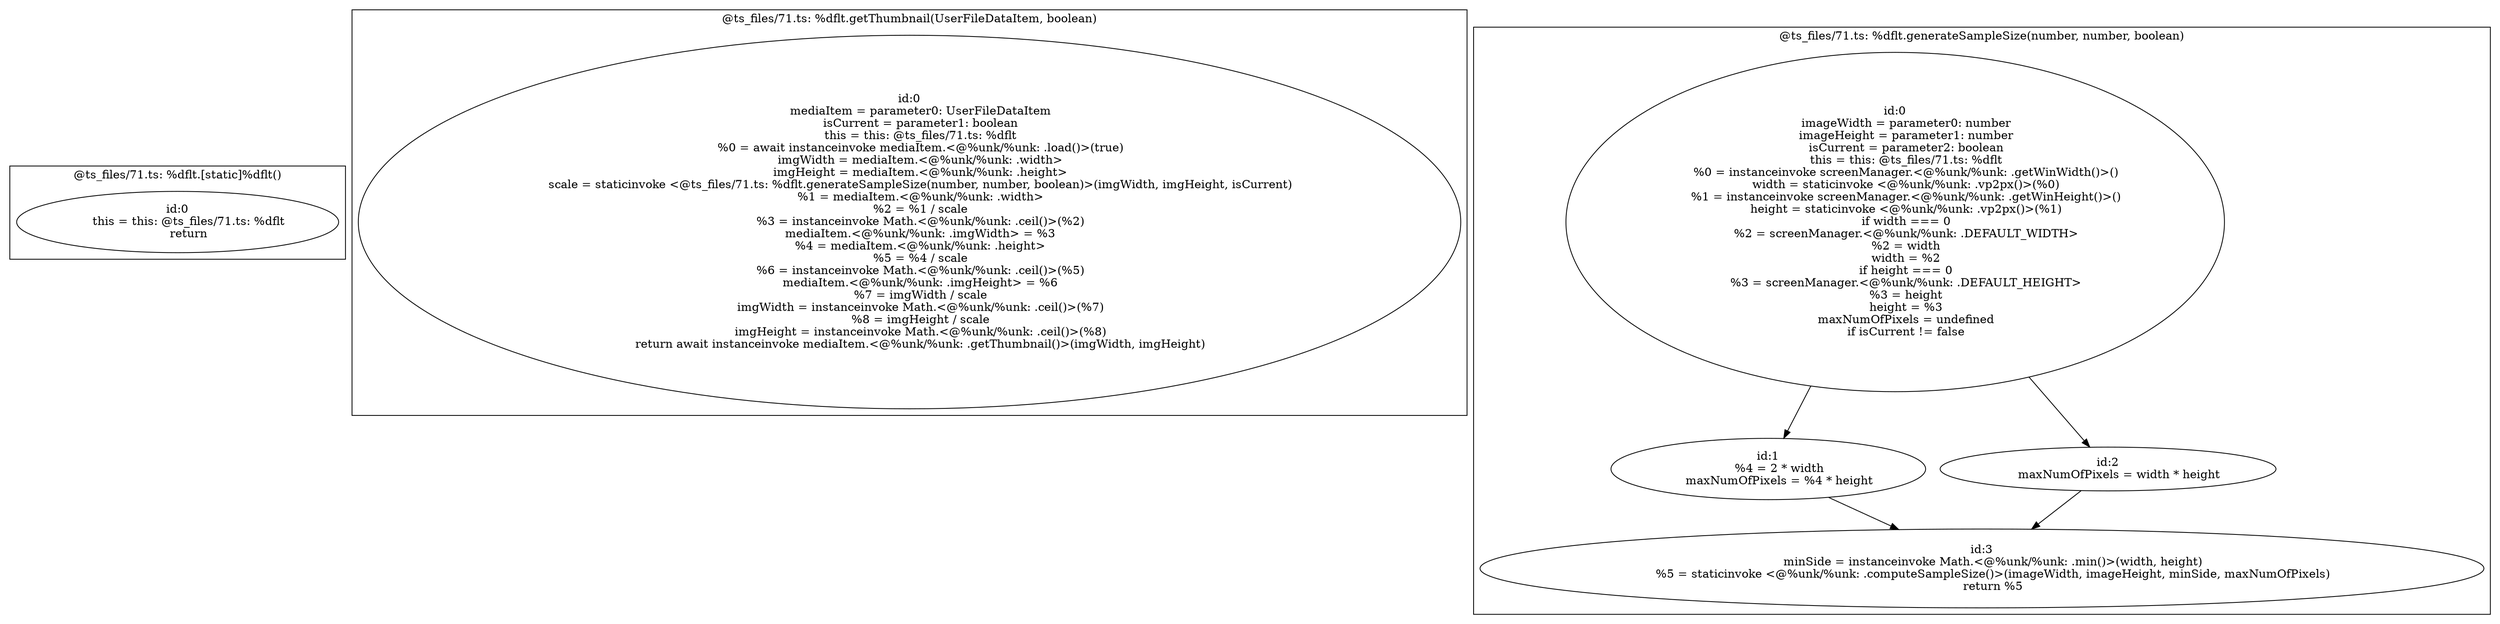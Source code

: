 digraph "71.ts" {
subgraph "cluster_@ts_files/71.ts: %dflt.[static]%dflt()" {
  label="@ts_files/71.ts: %dflt.[static]%dflt()";
  Node33240 [label="id:0
      this = this: @ts_files/71.ts: %dflt
      return"];
}
subgraph "cluster_@ts_files/71.ts: %dflt.getThumbnail(UserFileDataItem, boolean)" {
  label="@ts_files/71.ts: %dflt.getThumbnail(UserFileDataItem, boolean)";
  Node56690 [label="id:0
      mediaItem = parameter0: UserFileDataItem
      isCurrent = parameter1: boolean
      this = this: @ts_files/71.ts: %dflt
      %0 = await instanceinvoke mediaItem.<@%unk/%unk: .load()>(true)
      imgWidth = mediaItem.<@%unk/%unk: .width>
      imgHeight = mediaItem.<@%unk/%unk: .height>
      scale = staticinvoke <@ts_files/71.ts: %dflt.generateSampleSize(number, number, boolean)>(imgWidth, imgHeight, isCurrent)
      %1 = mediaItem.<@%unk/%unk: .width>
      %2 = %1 / scale
      %3 = instanceinvoke Math.<@%unk/%unk: .ceil()>(%2)
      mediaItem.<@%unk/%unk: .imgWidth> = %3
      %4 = mediaItem.<@%unk/%unk: .height>
      %5 = %4 / scale
      %6 = instanceinvoke Math.<@%unk/%unk: .ceil()>(%5)
      mediaItem.<@%unk/%unk: .imgHeight> = %6
      %7 = imgWidth / scale
      imgWidth = instanceinvoke Math.<@%unk/%unk: .ceil()>(%7)
      %8 = imgHeight / scale
      imgHeight = instanceinvoke Math.<@%unk/%unk: .ceil()>(%8)
      return await instanceinvoke mediaItem.<@%unk/%unk: .getThumbnail()>(imgWidth, imgHeight)"];
}
subgraph "cluster_@ts_files/71.ts: %dflt.generateSampleSize(number, number, boolean)" {
  label="@ts_files/71.ts: %dflt.generateSampleSize(number, number, boolean)";
  Node60790 [label="id:0
      imageWidth = parameter0: number
      imageHeight = parameter1: number
      isCurrent = parameter2: boolean
      this = this: @ts_files/71.ts: %dflt
      %0 = instanceinvoke screenManager.<@%unk/%unk: .getWinWidth()>()
      width = staticinvoke <@%unk/%unk: .vp2px()>(%0)
      %1 = instanceinvoke screenManager.<@%unk/%unk: .getWinHeight()>()
      height = staticinvoke <@%unk/%unk: .vp2px()>(%1)
      if width === 0
      %2 = screenManager.<@%unk/%unk: .DEFAULT_WIDTH>
      %2 = width
      width = %2
      if height === 0
      %3 = screenManager.<@%unk/%unk: .DEFAULT_HEIGHT>
      %3 = height
      height = %3
      maxNumOfPixels = undefined
      if isCurrent != false"];
  Node60791 [label="id:1
      %4 = 2 * width
      maxNumOfPixels = %4 * height"];
  Node60792 [label="id:2
      maxNumOfPixels = width * height"];
  Node60793 [label="id:3
      minSide = instanceinvoke Math.<@%unk/%unk: .min()>(width, height)
      %5 = staticinvoke <@%unk/%unk: .computeSampleSize()>(imageWidth, imageHeight, minSide, maxNumOfPixels)
      return %5"];
  Node60790 -> Node60791;
  Node60790 -> Node60792;
  Node60791 -> Node60793;
  Node60792 -> Node60793;
}
}
